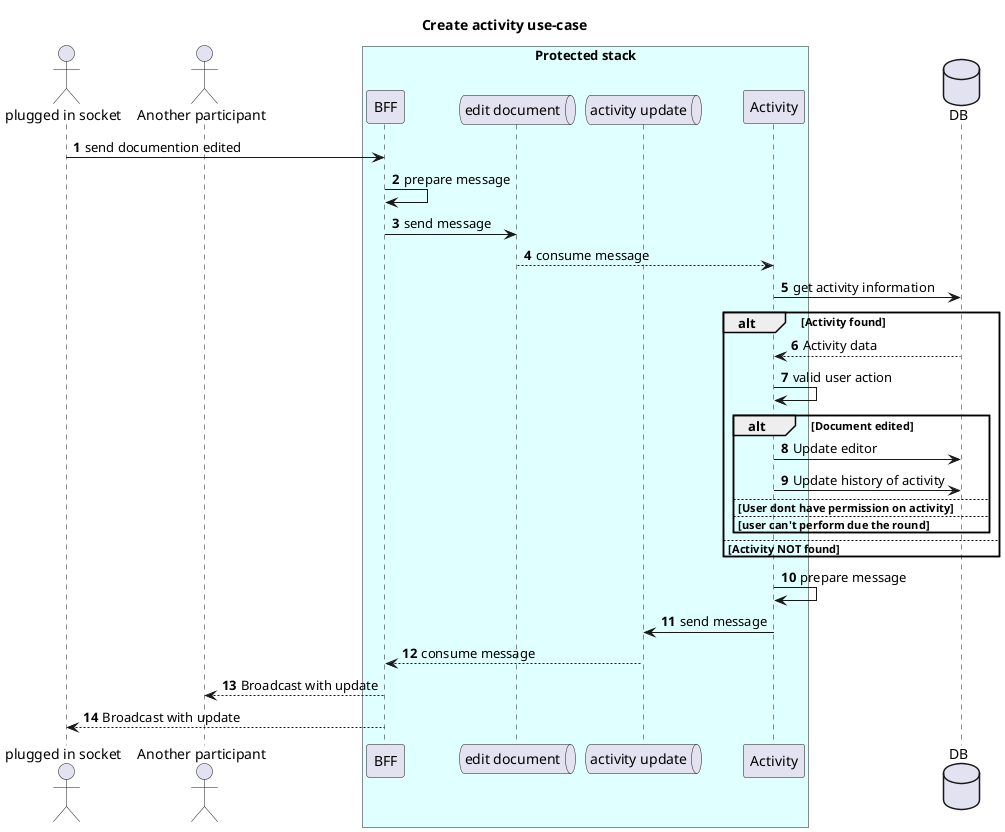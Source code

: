 @startuml
  autonumber
  title "Create activity use-case"

  actor "plugged in socket" as client
  actor "Another participant" as colleage
  box "Protected stack" #LightCyan
  participant BFF
  queue "edit document" as EditQueue
  queue "activity update" as UpdateQueue 
  participant Activity
  end box
  database DB

  client -> BFF: send documention edited
  BFF -> BFF: prepare message
  BFF -> EditQueue: send message
  EditQueue --> Activity: consume message
  Activity -> DB: get activity information
  alt Activity found
    Activity <-- DB: Activity data
    Activity -> Activity: valid user action
    alt Document edited
      Activity -> DB: Update editor
      Activity -> DB: Update history of activity
    else User dont have permission on activity
      
    else user can't perform due the round
    end
  else Activity NOT found

  end
  
  Activity -> Activity: prepare message
  UpdateQueue <- Activity: send message
  BFF <-- UpdateQueue: consume message
  BFF --> colleage: Broadcast with update
  BFF --> client: Broadcast with update

@enduml